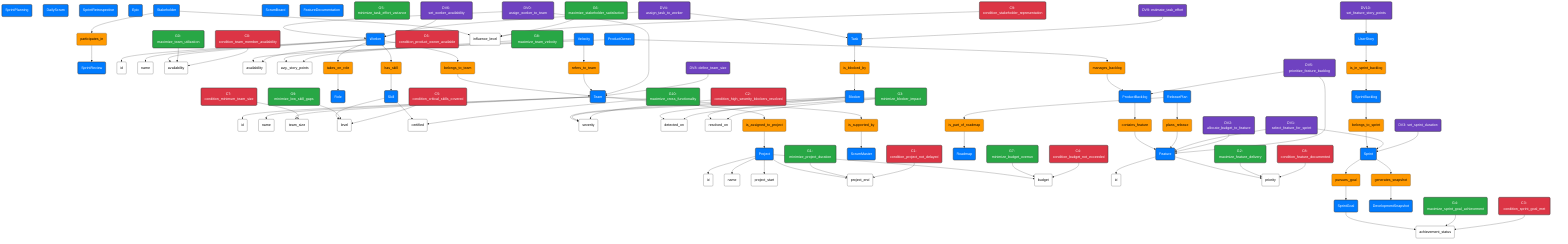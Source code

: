 graph TD
    %% Style Definitions
    classDef entityStyle fill:#007bff,color:white,stroke:#333,stroke-width:2px
    classDef attrStyle fill:#ffffff,color:black,stroke:#333,stroke-width:1px
    classDef relStyle fill:#ff9900,color:black,stroke:#333,stroke-width:1px
    classDef goalStyle fill:#28a745,color:white,stroke:#333,stroke-width:2px
    classDef condStyle fill:#dc3545,color:white,stroke:#333,stroke-width:2px
    classDef varStyle fill:#6f42c1,color:white,stroke:#333,stroke-width:2px

    %% Entities (Blue)
    E0("Project"):::entityStyle
    E1("Team"):::entityStyle
    E2("Worker"):::entityStyle
    E3("Feature"):::entityStyle
    E4("Skill"):::entityStyle
    E5("Role"):::entityStyle
    E6("ProductOwner"):::entityStyle
    E7("ScrumMaster"):::entityStyle
    E8("ProductBacklog"):::entityStyle
    E9("Sprint"):::entityStyle
    E10("SprintPlanning"):::entityStyle
    E11("DailyScrum"):::entityStyle
    E12("SprintReview"):::entityStyle
    E13("SprintRetrospective"):::entityStyle
    E14("SprintBacklog"):::entityStyle
    E15("SprintGoal"):::entityStyle
    E16("Epic"):::entityStyle
    E17("UserStory"):::entityStyle
    E18("Task"):::entityStyle
    E19("DevelopmentSnapshot"):::entityStyle
    E20("Blocker"):::entityStyle
    E21("Stakeholder"):::entityStyle
    E22("Velocity"):::entityStyle
    E23("ReleasePlan"):::entityStyle
    E24("Roadmap"):::entityStyle
    E25("ScrumBoard"):::entityStyle
    E26("FeatureDocumentation"):::entityStyle

    %% Attributes (White) - Placed near their entities
    A0_id("id"):::attrStyle
    A0_name("name"):::attrStyle
    A0_start("project_start"):::attrStyle
    A0_end("project_end"):::attrStyle
    A0_budget("budget"):::attrStyle
    
    A1_id("id"):::attrStyle
    A1_name("name"):::attrStyle
    A1_size("team_size"):::attrStyle
    
    A2_id("id"):::attrStyle
    A2_name("name"):::attrStyle
    A2_avail("availability"):::attrStyle
    
    A3_id("id"):::attrStyle
    A3_prio("priority"):::attrStyle
    
    A4_level("level"):::attrStyle
    A4_cert("certified"):::attrStyle
    
    A6_avail("availability"):::attrStyle
    
    A15_status("achievement_status"):::attrStyle
    
    A20_sev("severity"):::attrStyle
    A20_det("detected_on"):::attrStyle
    A20_res("resolved_on"):::attrStyle
    
    A21_infl("influence_level"):::attrStyle
    
    A22_avg("avg._story_points"):::attrStyle

    %% Entity-Attribute Connections
    E0 --> A0_id
    E0 --> A0_name
    E0 --> A0_start
    E0 --> A0_end
    E0 --> A0_budget
    
    E1 --> A1_id
    E1 --> A1_name
    E1 --> A1_size
    
    E2 --> A2_id
    E2 --> A2_name
    E2 --> A2_avail
    
    E3 --> A3_id
    E3 --> A3_prio
    
    E4 --> A4_level
    E4 --> A4_cert
    
    E6 --> A6_avail
    
    E15 --> A15_status
    
    E20 --> A20_sev
    E20 --> A20_det
    E20 --> A20_res
    
    E21 --> A21_infl
    
    E22 --> A22_avg

    %% Relations (Orange)
    R1("is_assigned_to_project"):::relStyle
    R2("belongs_to_team"):::relStyle
    R3("has_skill"):::relStyle
    R4("takes_on_role"):::relStyle
    R5("manages_backlog"):::relStyle
    R6("is_supported_by"):::relStyle
    R7("contains_feature"):::relStyle
    R11("is_in_sprint_backlog"):::relStyle
    R12("belongs_to_sprint"):::relStyle
    R13("pursues_goal"):::relStyle
    R16("is_blocked_by"):::relStyle
    R17("participates_in"):::relStyle
    R19("refers_to_team"):::relStyle
    R20("plans_release"):::relStyle
    R21("is_part_of_roadmap"):::relStyle
    R22("generates_snapshot"):::relStyle

    %% Entity-Relation Connections
    E1 --> R1 --> E0
    E2 --> R2 --> E1
    E2 --> R3 --> E4
    E2 --> R4 --> E5
    E6 --> R5 --> E8
    E1 --> R6 --> E7
    E8 --> R7 --> E3
    E17 --> R11 --> E14
    E14 --> R12 --> E9
    E9 --> R13 --> E15
    E18 --> R16 --> E20
    E21 --> R17 --> E12
    E22 --> R19 --> E1
    E23 --> R20 --> E3
    E23 --> R21 --> E24
    E9 --> R22 --> E19

    %% Goals (Green)
    G0("G0: maximize_team_utilization"):::goalStyle
    G1("G1: minimize_project_duration"):::goalStyle
    G2("G2: maximize_feature_delivery"):::goalStyle
    G3("G3: minimize_blocker_impact"):::goalStyle
    G4("G4: maximize_sprint_goal_achievement"):::goalStyle
    G5("G5: minimize_task_effort_variance"):::goalStyle
    G6("G6: maximize_stakeholder_satisfaction"):::goalStyle
    G7("G7: minimize_budget_overrun"):::goalStyle
    G8("G8: maximize_team_velocity"):::goalStyle
    G9("G9: minimize_low_skill_gaps"):::goalStyle
    G10("G10: maximize_cross_functionality"):::goalStyle

    %% Goal-Entity/Attribute Connections
    G0 --> A2_avail
    G1 --> A0_end
    G2 --> A3_prio
    G3 --> A20_sev
    G3 --> A20_det
    G3 --> A20_res
    G4 --> A15_status
    G6 --> A21_infl
    G7 --> A0_budget
    G8 --> A22_avg
    G9 --> A4_level
    G10 --> A4_cert

    %% Conditions (Red)
    C0("C0: condition_team_member_availability"):::condStyle
    C1("C1: condition_project_not_delayed"):::condStyle
    C2("C2: condition_high_severity_blockers_resolved"):::condStyle
    C3("C3: condition_sprint_goal_met"):::condStyle
    C4("C4: condition_budget_not_exceeded"):::condStyle
    C5("C5: condition_critical_skills_covered"):::condStyle
    C6("C6: condition_product_owner_available"):::condStyle
    C7("C7: condition_minimum_team_size"):::condStyle
    C8("C8: condition_feature_documented"):::condStyle
    C9("C9: condition_stakeholder_representation"):::condStyle

    %% Condition-Entity/Attribute Connections
    C0 --> A2_avail
    C1 --> A0_end
    C2 --> A20_sev
    C3 --> A15_status
    C4 --> A0_budget
    C5 --> A4_level
    C6 --> A6_avail
    C7 --> A1_size
    C8 --> A3_prio
    C9 --> A21_infl

    %% Decision Variables (Purple)
    DV0("DV0: assign_worker_to_team"):::varStyle
    DV1("DV1: select_feature_for_sprint"):::varStyle
    DV2("DV2: allocate_budget_to_feature"):::varStyle
    DV3("DV3: set_sprint_duration"):::varStyle
    DV4("DV4: assign_task_to_worker"):::varStyle
    DV5("DV5: prioritize_feature_backlog"):::varStyle
    DV6("DV6: set_worker_availability"):::varStyle
    DV8("DV8: define_team_size"):::varStyle
    DV9("DV9: estimate_task_effort"):::varStyle
    DV10("DV10: set_feature_story_points"):::varStyle

    %% DecisionVariable-Entity Connections
    DV0 --> E2
    DV0 --> E1
    DV1 --> E3
    DV1 --> E9
    DV2 --> E3
    DV3 --> E9
    DV4 --> E18
    DV4 --> E2
    DV5 --> E3
    DV5 --> E8
    DV6 --> E2
    DV8 --> E1
    DV9 --> E18
    DV10 --> E17
